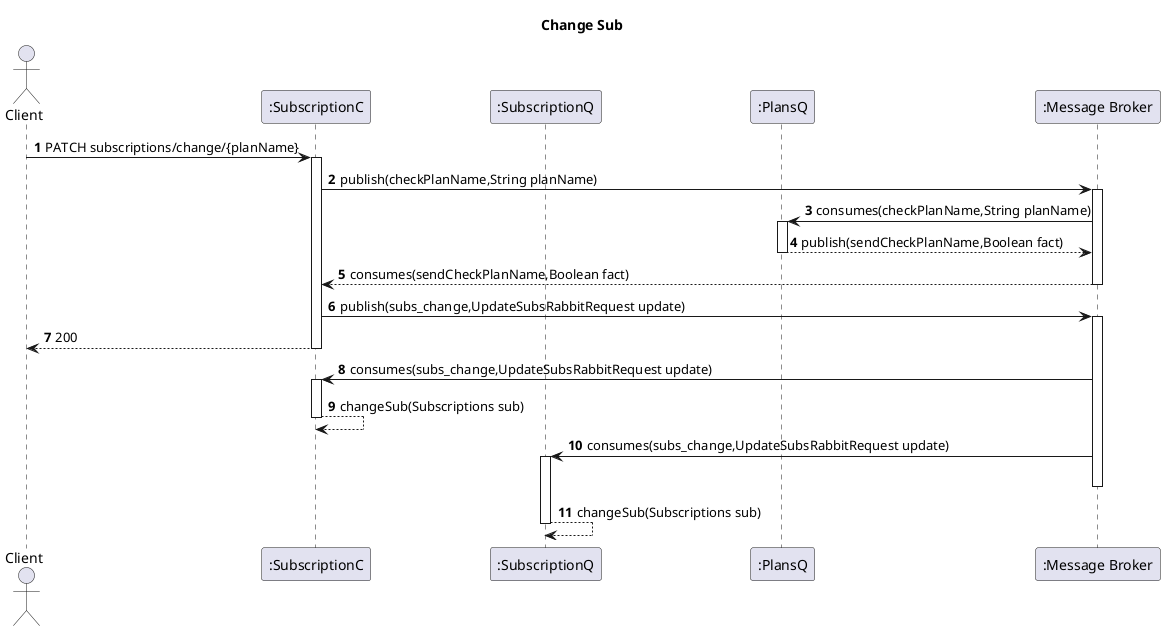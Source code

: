 @startuml
'https://plantuml.com/sequence-diagram
autoactivate on
autonumber
title  Change Sub

autonumber

actor "Client" as Ac

participant ":SubscriptionC" as SubC
participant ":SubscriptionQ" as SubQ
participant ":PlansQ" as Plans
participant ":Message Broker" as Broker

Ac->SubC:PATCH subscriptions/change/{planName}
SubC->Broker: publish(checkPlanName,String planName)
Broker->Plans:consumes(checkPlanName,String planName)
Plans-->Broker: publish(sendCheckPlanName,Boolean fact)

Broker-->SubC: consumes(sendCheckPlanName,Boolean fact)
SubC->Broker: publish(subs_change,UpdateSubsRabbitRequest update)
SubC-->Ac:200

Broker->SubC:consumes(subs_change,UpdateSubsRabbitRequest update)
SubC-->SubC:changeSub(Subscriptions sub)
Broker->SubQ:consumes(subs_change,UpdateSubsRabbitRequest update)
deactivate Broker

SubQ-->SubQ:changeSub(Subscriptions sub)

@enduml
